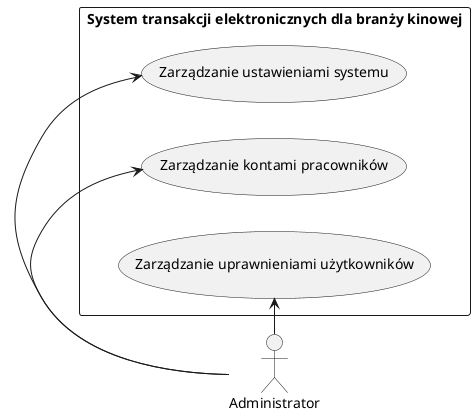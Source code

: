 @startuml usecase-admin
left to right direction
actor Administrator
rectangle "System transakcji elektronicznych dla branży kinowej" as system {
  Administrator -> (Zarządzanie ustawieniami systemu)
  Administrator -> (Zarządzanie kontami pracowników)
  Administrator -> (Zarządzanie uprawnieniami użytkowników)
}
@enduml